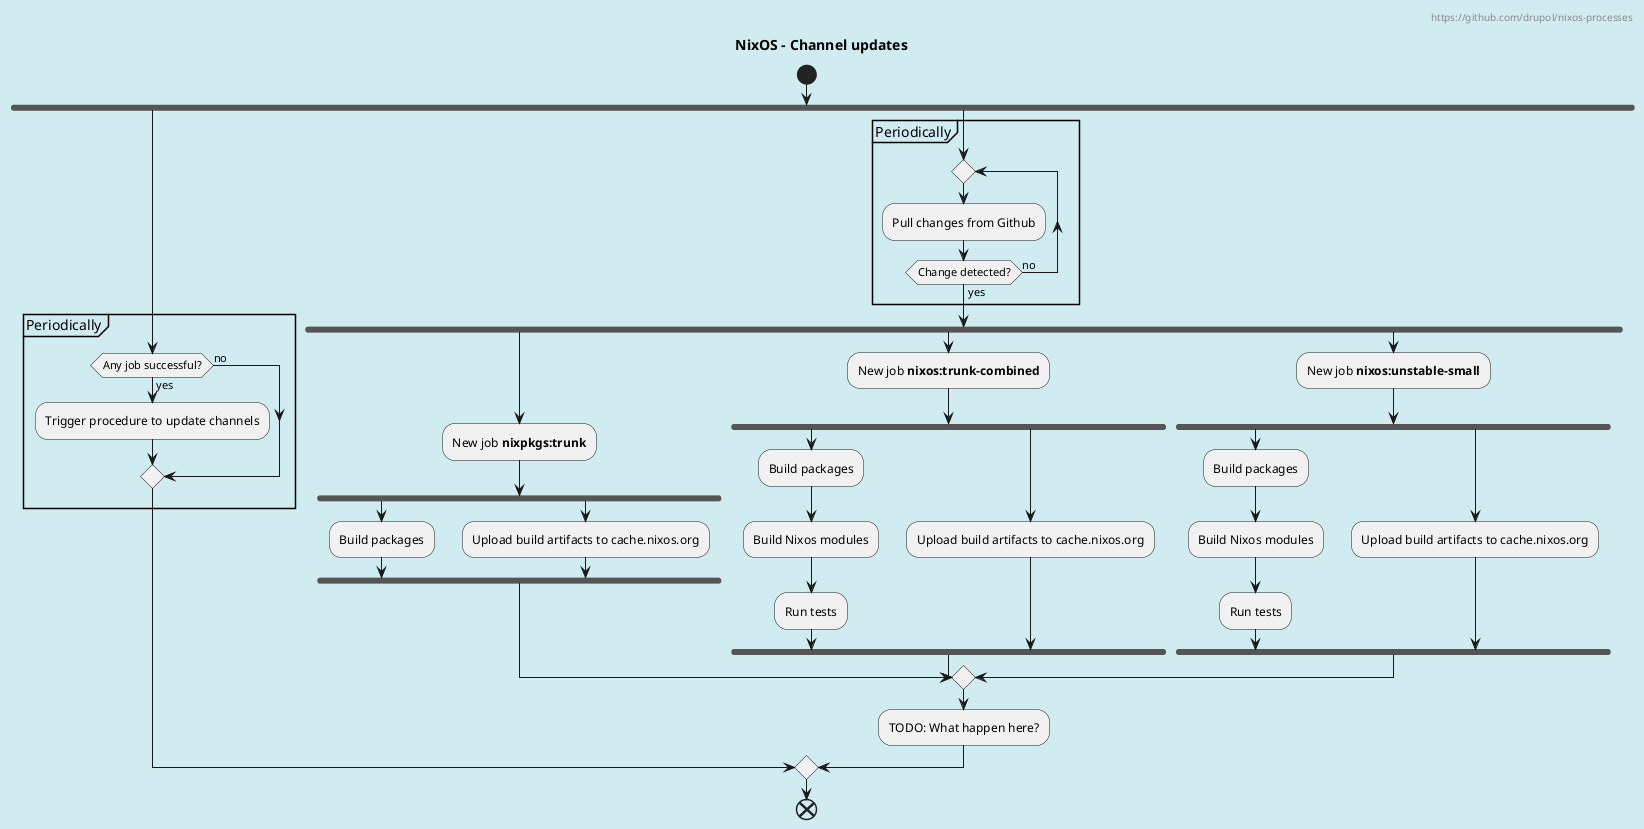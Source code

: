 @startuml
title NixOS - Channel updates
header
https://github.com/drupol/nixos-processes
endheader

skinparam backgroundColor #d1ecf1

|#d1ecf1|Hydra|

start
  fork
    group Periodically
    if (Any job successful?) is (yes) then
      :Trigger procedure to update channels;
    else (no)
    endif
    end group
  fork again
    group Periodically
    repeat
      |Hydra|
      :Pull changes from Github;
    repeat while (Change detected?) is (no) not (yes)
    end group
    fork
      :New job **nixpkgs:trunk**;
      fork
        :Build packages;
      fork again
       :Upload build artifacts to cache.nixos.org;
      end fork
    fork again
     :New job **nixos:trunk-combined**;
      fork
        :Build packages;
        :Build Nixos modules;
        :Run tests;
      fork again
        :Upload build artifacts to cache.nixos.org;
      end fork
    fork again
      :New job **nixos:unstable-small**;
      fork
        :Build packages;
        :Build Nixos modules;
        :Run tests;
      fork again
        :Upload build artifacts to cache.nixos.org;
      end fork
    end merge

    :TODO: What happen here?;
  end merge

end
@enduml
